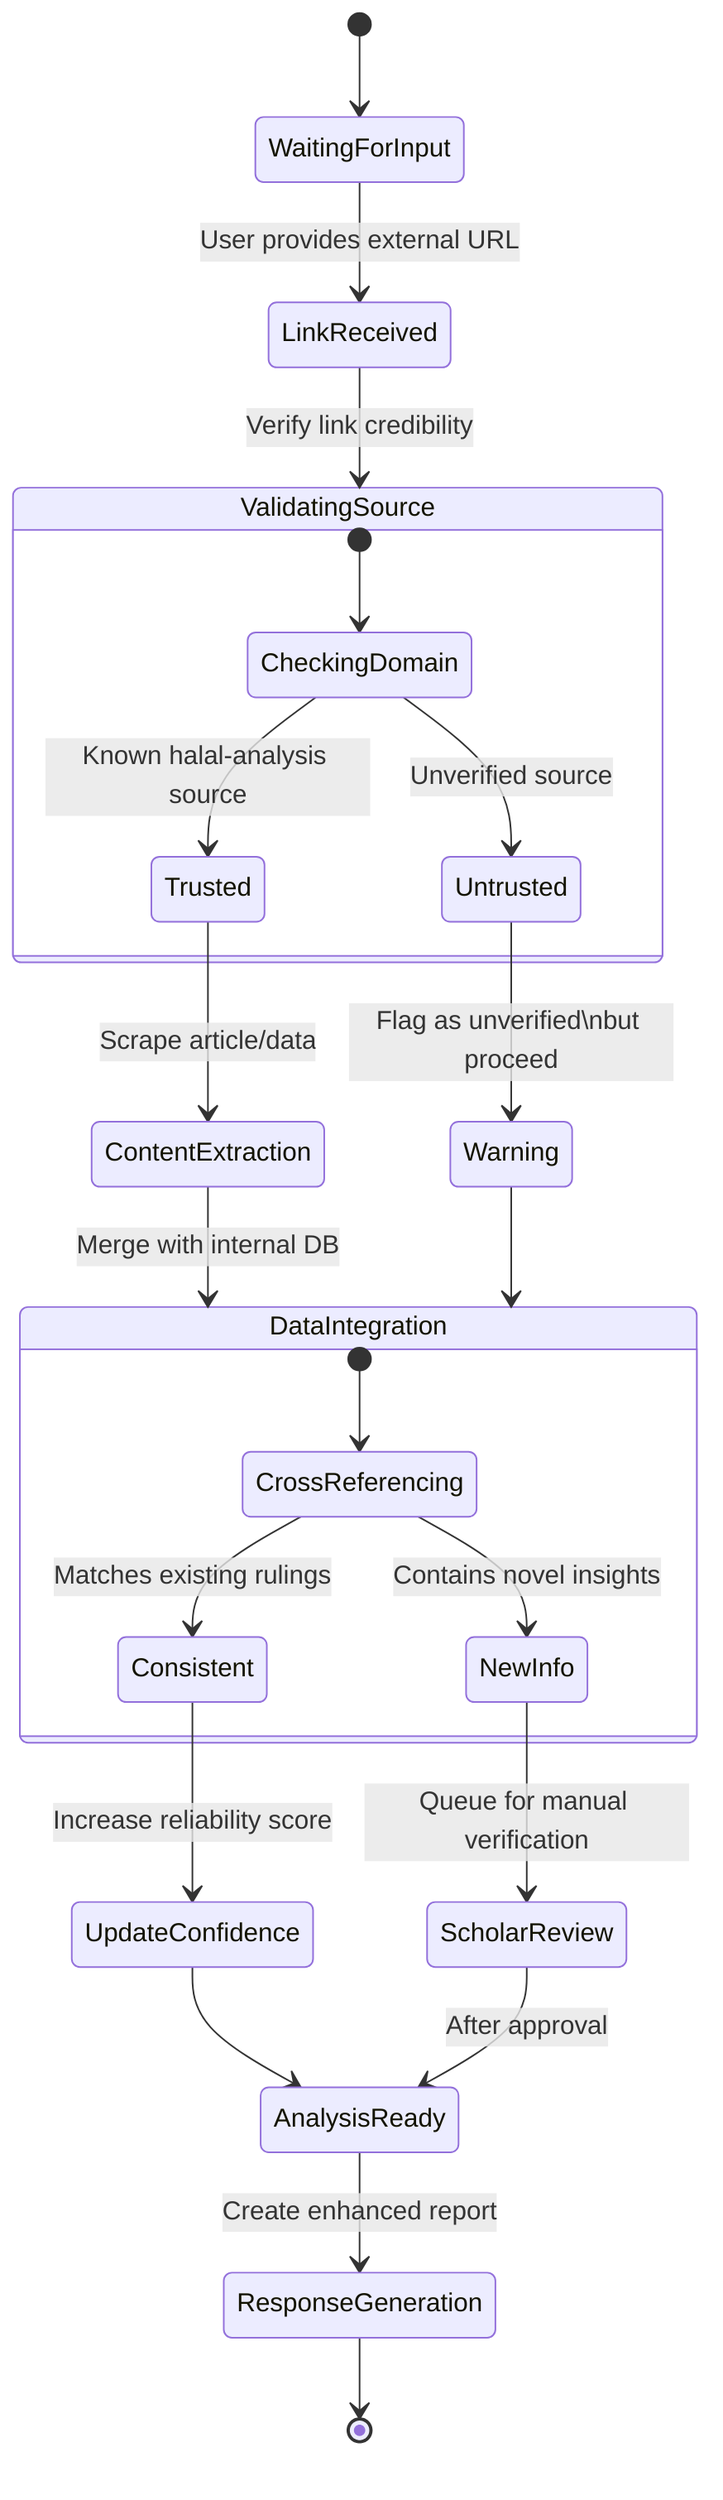 stateDiagram-v2
    [*] --> WaitingForInput
    WaitingForInput --> LinkReceived: User provides external URL
    LinkReceived --> ValidatingSource: Verify link credibility
    
    state ValidatingSource {
        [*] --> CheckingDomain
        CheckingDomain --> Trusted: Known halal-analysis source
        CheckingDomain --> Untrusted: Unverified source
    }
    
    Trusted --> ContentExtraction: Scrape article/data
    Untrusted --> Warning: Flag as unverified\nbut proceed
    
    ContentExtraction --> DataIntegration: Merge with internal DB
    Warning --> DataIntegration
    
    state DataIntegration {
        [*] --> CrossReferencing
        CrossReferencing --> Consistent: Matches existing rulings
        CrossReferencing --> NewInfo: Contains novel insights
    }
    
    Consistent --> UpdateConfidence: Increase reliability score
    NewInfo --> ScholarReview: Queue for manual verification
    UpdateConfidence --> AnalysisReady
    ScholarReview --> AnalysisReady: After approval
    
    AnalysisReady --> ResponseGeneration: Create enhanced report
    ResponseGeneration --> [*]